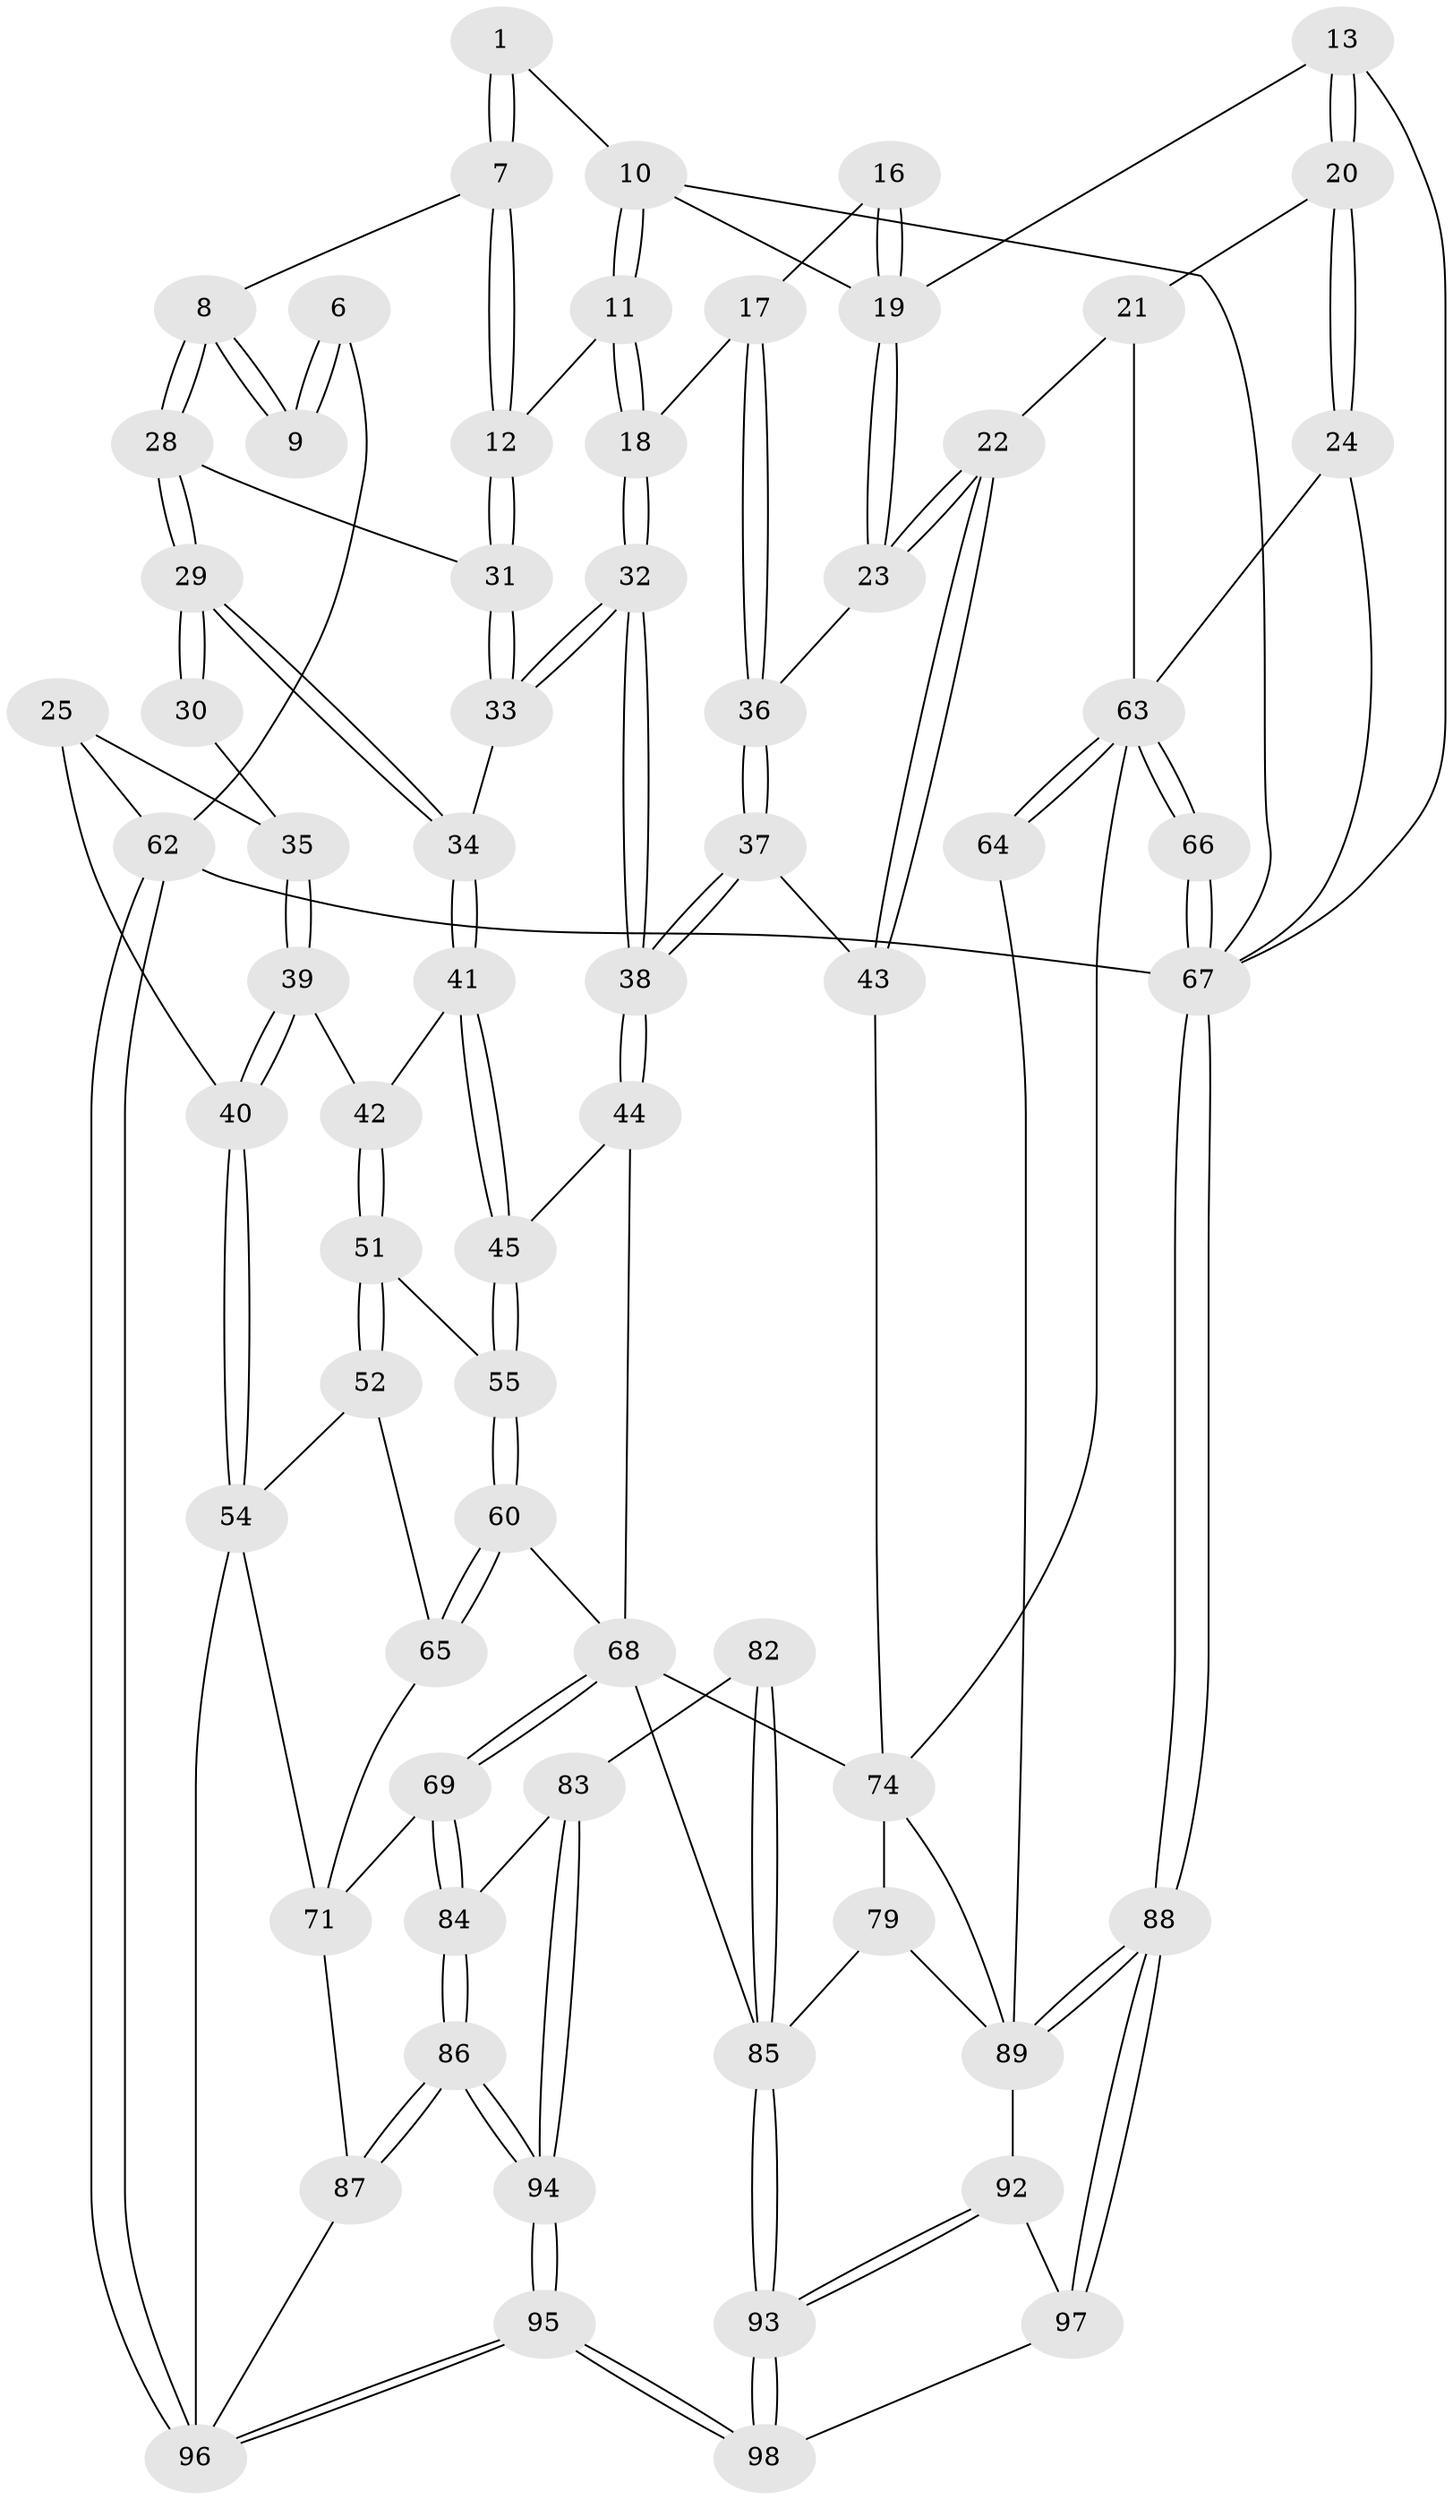 // original degree distribution, {3: 0.02040816326530612, 4: 0.23469387755102042, 6: 0.21428571428571427, 5: 0.5306122448979592}
// Generated by graph-tools (version 1.1) at 2025/05/03/04/25 22:05:06]
// undirected, 68 vertices, 162 edges
graph export_dot {
graph [start="1"]
  node [color=gray90,style=filled];
  1 [pos="+0.40751482883666+0"];
  6 [pos="+0.16687070076298016+0"];
  7 [pos="+0.3917705619581363+0.04615000017712472"];
  8 [pos="+0.21596943856910408+0.12615842342916117"];
  9 [pos="+0.19396127088607226+0.11121099472267415"];
  10 [pos="+0.6220141516319327+0.05680350161304508",super="+2"];
  11 [pos="+0.5350187719309635+0.15208220877937229"];
  12 [pos="+0.4601997437169636+0.14005190085648225"];
  13 [pos="+0.8562152236528178+0.10699966921858381"];
  16 [pos="+0.6830927276648375+0.1984696781743225"];
  17 [pos="+0.5882962191012983+0.2396442560469558"];
  18 [pos="+0.5763710946243904+0.23929695569963597"];
  19 [pos="+0.7549676062739473+0.27895034263556834",super="+14+15"];
  20 [pos="+0.892872477700476+0.17549483135940447"];
  21 [pos="+0.8965227939881497+0.3725302568624208"];
  22 [pos="+0.8840546497605696+0.3695296330706367"];
  23 [pos="+0.7551916299950948+0.281419989982572"];
  24 [pos="+1+0.19415792599907436"];
  25 [pos="+0+0.010361445300043374"];
  28 [pos="+0.24234707100516426+0.19733584547992644"];
  29 [pos="+0.23578562643441325+0.2774060963010291"];
  30 [pos="+0.11490048377800852+0.27590945418257096"];
  31 [pos="+0.41259253048130795+0.19642762620183815"];
  32 [pos="+0.5265799269238212+0.40718435999335134"];
  33 [pos="+0.4035407249724947+0.26884176925212694"];
  34 [pos="+0.26058595067854934+0.3390130948707232"];
  35 [pos="+0.07786733347804879+0.286444118535927",super="+27"];
  36 [pos="+0.7146993746666153+0.293259878151414"];
  37 [pos="+0.625097267967211+0.4390099679647013"];
  38 [pos="+0.526865927628815+0.4111272034575592"];
  39 [pos="+0.0628082173093808+0.368755887888506"];
  40 [pos="+0+0.3633561906521106"];
  41 [pos="+0.25902805878346724+0.3915080141783133"];
  42 [pos="+0.1181510692386971+0.435095602948575"];
  43 [pos="+0.6300880460487338+0.44237680499257126"];
  44 [pos="+0.4880384534526933+0.4450278378926213"];
  45 [pos="+0.2993419373263476+0.43409781237914613"];
  51 [pos="+0.06310558867648304+0.5594330270768959"];
  52 [pos="+0.0578275340111588+0.5666429192257452"];
  54 [pos="+0+0.7212778278365258",super="+53"];
  55 [pos="+0.2831550462984918+0.5350696419428028"];
  60 [pos="+0.30202360052551663+0.6445736485400604"];
  62 [pos="+0+1",super="+5"];
  63 [pos="+0.9499033663805273+0.8062455503132213",super="+49+50+47"];
  64 [pos="+0.8749341872568946+0.7874816722718129"];
  65 [pos="+0.30037980943046744+0.6466361395161941"];
  66 [pos="+1+1"];
  67 [pos="+1+1",super="+4"];
  68 [pos="+0.4375633146125214+0.8085148644102745",super="+58+59"];
  69 [pos="+0.38344473555159914+0.8283139403840923"];
  71 [pos="+0.15170111398217428+0.7898482039335257",super="+70"];
  74 [pos="+0.6613743488895002+0.7775380019874002",super="+56+48+57"];
  79 [pos="+0.6231680307261799+0.8905485362497132",super="+76"];
  82 [pos="+0.5157228525151426+0.9675977319633865"];
  83 [pos="+0.45798510314375396+0.9515214980943134"];
  84 [pos="+0.3610443287223838+0.9081373223912074"];
  85 [pos="+0.5613341907172055+1",super="+80+77+78"];
  86 [pos="+0.2912600392923957+0.9768286265563687"];
  87 [pos="+0.16558559394047165+0.825872570875603"];
  88 [pos="+1+1"];
  89 [pos="+0.8360483440782702+0.9875245575418821",super="+73+81"];
  92 [pos="+0.7360912437991162+0.9242802909227652",super="+91"];
  93 [pos="+0.564787041113258+1"];
  94 [pos="+0.2617104527417464+1"];
  95 [pos="+0.2401871602384002+1"];
  96 [pos="+0.22083587979920352+1",super="+90"];
  97 [pos="+0.6578043775096629+1"];
  98 [pos="+0.5818061857421384+1"];
  1 -- 7;
  1 -- 7;
  1 -- 10;
  6 -- 9;
  6 -- 9;
  6 -- 62;
  7 -- 8;
  7 -- 12;
  7 -- 12;
  8 -- 9;
  8 -- 9;
  8 -- 28;
  8 -- 28;
  10 -- 11;
  10 -- 11;
  10 -- 67;
  10 -- 19;
  11 -- 12;
  11 -- 18;
  11 -- 18;
  12 -- 31;
  12 -- 31;
  13 -- 20;
  13 -- 20;
  13 -- 67;
  13 -- 19;
  16 -- 17;
  16 -- 19 [weight=2];
  16 -- 19;
  17 -- 18;
  17 -- 36;
  17 -- 36;
  18 -- 32;
  18 -- 32;
  19 -- 23;
  19 -- 23;
  20 -- 21;
  20 -- 24;
  20 -- 24;
  21 -- 22;
  21 -- 63;
  22 -- 23;
  22 -- 23;
  22 -- 43;
  22 -- 43;
  23 -- 36;
  24 -- 67;
  24 -- 63;
  25 -- 40;
  25 -- 62;
  25 -- 35;
  28 -- 29;
  28 -- 29;
  28 -- 31;
  29 -- 30;
  29 -- 30;
  29 -- 34;
  29 -- 34;
  30 -- 35 [weight=2];
  31 -- 33;
  31 -- 33;
  32 -- 33;
  32 -- 33;
  32 -- 38;
  32 -- 38;
  33 -- 34;
  34 -- 41;
  34 -- 41;
  35 -- 39;
  35 -- 39;
  36 -- 37;
  36 -- 37;
  37 -- 38;
  37 -- 38;
  37 -- 43;
  38 -- 44;
  38 -- 44;
  39 -- 40;
  39 -- 40;
  39 -- 42;
  40 -- 54;
  40 -- 54;
  41 -- 42;
  41 -- 45;
  41 -- 45;
  42 -- 51;
  42 -- 51;
  43 -- 74;
  44 -- 45;
  44 -- 68;
  45 -- 55;
  45 -- 55;
  51 -- 52;
  51 -- 52;
  51 -- 55;
  52 -- 65;
  52 -- 54;
  54 -- 96;
  54 -- 71;
  55 -- 60;
  55 -- 60;
  60 -- 65;
  60 -- 65;
  60 -- 68;
  62 -- 67 [weight=2];
  62 -- 96 [weight=2];
  62 -- 96;
  63 -- 64 [weight=2];
  63 -- 64;
  63 -- 66 [weight=2];
  63 -- 66;
  63 -- 74;
  64 -- 89;
  65 -- 71;
  66 -- 67;
  66 -- 67;
  67 -- 88;
  67 -- 88;
  68 -- 69;
  68 -- 69;
  68 -- 85;
  68 -- 74;
  69 -- 84;
  69 -- 84;
  69 -- 71;
  71 -- 87;
  74 -- 89;
  74 -- 79 [weight=2];
  79 -- 85 [weight=2];
  79 -- 89;
  82 -- 83;
  82 -- 85 [weight=2];
  82 -- 85;
  83 -- 84;
  83 -- 94;
  83 -- 94;
  84 -- 86;
  84 -- 86;
  85 -- 93;
  85 -- 93;
  86 -- 87;
  86 -- 87;
  86 -- 94;
  86 -- 94;
  87 -- 96;
  88 -- 89;
  88 -- 89;
  88 -- 97;
  88 -- 97;
  89 -- 92 [weight=2];
  92 -- 93;
  92 -- 93;
  92 -- 97;
  93 -- 98;
  93 -- 98;
  94 -- 95;
  94 -- 95;
  95 -- 96;
  95 -- 96;
  95 -- 98;
  95 -- 98;
  97 -- 98;
}
